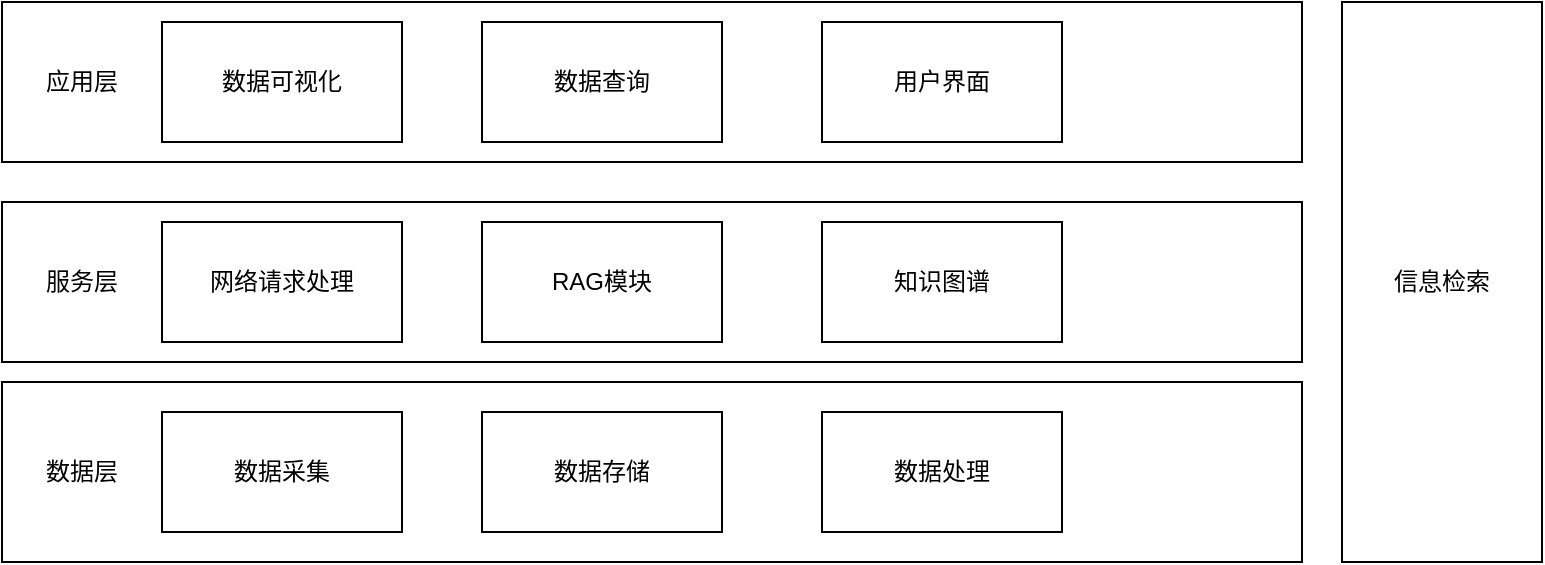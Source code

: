 <mxfile version="26.0.16">
  <diagram name="第 1 页" id="1XItAO9T9SJkuMKM4kl1">
    <mxGraphModel dx="1042" dy="522" grid="1" gridSize="10" guides="1" tooltips="1" connect="1" arrows="1" fold="1" page="1" pageScale="1" pageWidth="827" pageHeight="1169" math="0" shadow="0">
      <root>
        <mxCell id="0" />
        <mxCell id="1" parent="0" />
        <mxCell id="DHiy01hexbqqR1WW6OxC-1" value="" style="rounded=0;whiteSpace=wrap;html=1;" vertex="1" parent="1">
          <mxGeometry x="70" y="440" width="650" height="90" as="geometry" />
        </mxCell>
        <mxCell id="DHiy01hexbqqR1WW6OxC-2" value="数据采集" style="rounded=0;whiteSpace=wrap;html=1;" vertex="1" parent="1">
          <mxGeometry x="150" y="455" width="120" height="60" as="geometry" />
        </mxCell>
        <mxCell id="DHiy01hexbqqR1WW6OxC-3" value="数据存储" style="rounded=0;whiteSpace=wrap;html=1;" vertex="1" parent="1">
          <mxGeometry x="310" y="455" width="120" height="60" as="geometry" />
        </mxCell>
        <mxCell id="DHiy01hexbqqR1WW6OxC-4" value="数据处理" style="rounded=0;whiteSpace=wrap;html=1;" vertex="1" parent="1">
          <mxGeometry x="480" y="455" width="120" height="60" as="geometry" />
        </mxCell>
        <mxCell id="DHiy01hexbqqR1WW6OxC-6" value="数据层" style="text;html=1;align=center;verticalAlign=middle;whiteSpace=wrap;rounded=0;" vertex="1" parent="1">
          <mxGeometry x="80" y="470" width="60" height="30" as="geometry" />
        </mxCell>
        <mxCell id="DHiy01hexbqqR1WW6OxC-7" value="" style="rounded=0;whiteSpace=wrap;html=1;" vertex="1" parent="1">
          <mxGeometry x="70" y="350" width="650" height="80" as="geometry" />
        </mxCell>
        <mxCell id="DHiy01hexbqqR1WW6OxC-8" value="网络请求处理" style="rounded=0;whiteSpace=wrap;html=1;" vertex="1" parent="1">
          <mxGeometry x="150" y="360" width="120" height="60" as="geometry" />
        </mxCell>
        <mxCell id="DHiy01hexbqqR1WW6OxC-9" value="RAG模块" style="rounded=0;whiteSpace=wrap;html=1;" vertex="1" parent="1">
          <mxGeometry x="310" y="360" width="120" height="60" as="geometry" />
        </mxCell>
        <mxCell id="DHiy01hexbqqR1WW6OxC-10" value="知识图谱" style="rounded=0;whiteSpace=wrap;html=1;" vertex="1" parent="1">
          <mxGeometry x="480" y="360" width="120" height="60" as="geometry" />
        </mxCell>
        <mxCell id="DHiy01hexbqqR1WW6OxC-11" value="信息检索" style="rounded=0;whiteSpace=wrap;html=1;" vertex="1" parent="1">
          <mxGeometry x="740" y="250" width="100" height="280" as="geometry" />
        </mxCell>
        <mxCell id="DHiy01hexbqqR1WW6OxC-12" value="" style="rounded=0;whiteSpace=wrap;html=1;" vertex="1" parent="1">
          <mxGeometry x="70" y="250" width="650" height="80" as="geometry" />
        </mxCell>
        <mxCell id="DHiy01hexbqqR1WW6OxC-13" value="数据可视化" style="rounded=0;whiteSpace=wrap;html=1;" vertex="1" parent="1">
          <mxGeometry x="150" y="260" width="120" height="60" as="geometry" />
        </mxCell>
        <mxCell id="DHiy01hexbqqR1WW6OxC-14" value="数据查询" style="rounded=0;whiteSpace=wrap;html=1;" vertex="1" parent="1">
          <mxGeometry x="310" y="260" width="120" height="60" as="geometry" />
        </mxCell>
        <mxCell id="DHiy01hexbqqR1WW6OxC-15" value="应用层" style="text;html=1;align=center;verticalAlign=middle;whiteSpace=wrap;rounded=0;" vertex="1" parent="1">
          <mxGeometry x="80" y="275" width="60" height="30" as="geometry" />
        </mxCell>
        <mxCell id="DHiy01hexbqqR1WW6OxC-16" value="服务层" style="text;html=1;align=center;verticalAlign=middle;whiteSpace=wrap;rounded=0;" vertex="1" parent="1">
          <mxGeometry x="80" y="375" width="60" height="30" as="geometry" />
        </mxCell>
        <mxCell id="DHiy01hexbqqR1WW6OxC-17" value="用户界面" style="rounded=0;whiteSpace=wrap;html=1;" vertex="1" parent="1">
          <mxGeometry x="480" y="260" width="120" height="60" as="geometry" />
        </mxCell>
      </root>
    </mxGraphModel>
  </diagram>
</mxfile>
